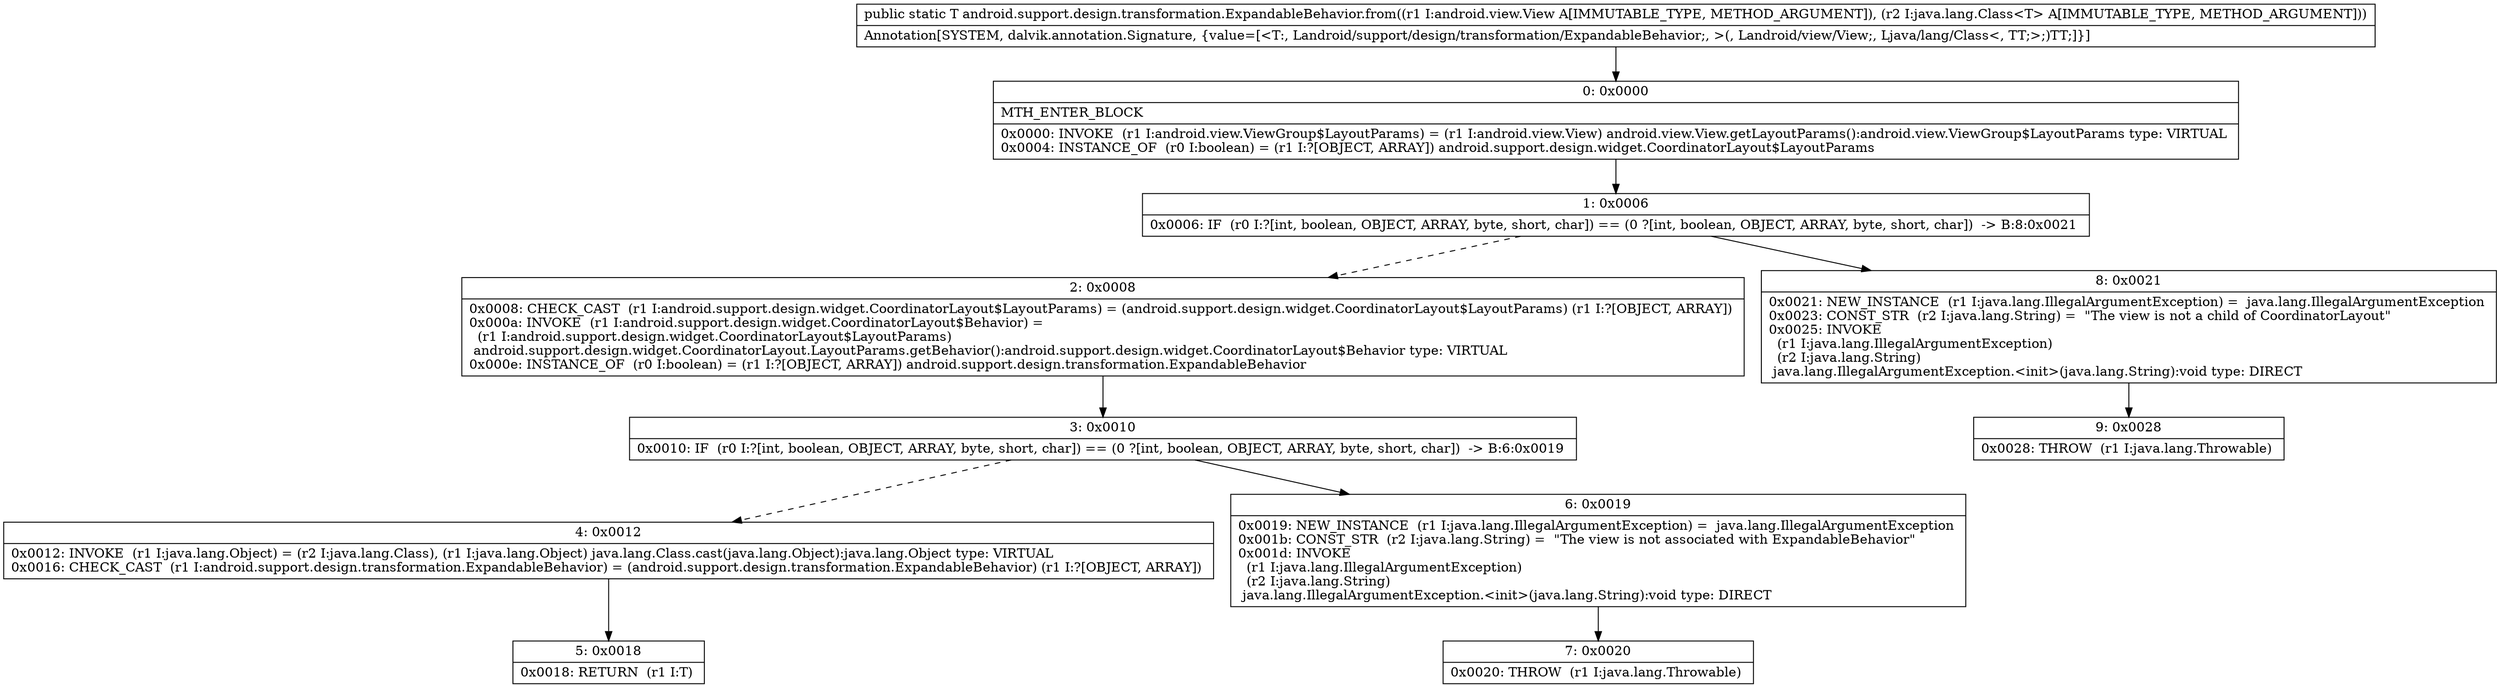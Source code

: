 digraph "CFG forandroid.support.design.transformation.ExpandableBehavior.from(Landroid\/view\/View;Ljava\/lang\/Class;)Landroid\/support\/design\/transformation\/ExpandableBehavior;" {
Node_0 [shape=record,label="{0\:\ 0x0000|MTH_ENTER_BLOCK\l|0x0000: INVOKE  (r1 I:android.view.ViewGroup$LayoutParams) = (r1 I:android.view.View) android.view.View.getLayoutParams():android.view.ViewGroup$LayoutParams type: VIRTUAL \l0x0004: INSTANCE_OF  (r0 I:boolean) = (r1 I:?[OBJECT, ARRAY]) android.support.design.widget.CoordinatorLayout$LayoutParams \l}"];
Node_1 [shape=record,label="{1\:\ 0x0006|0x0006: IF  (r0 I:?[int, boolean, OBJECT, ARRAY, byte, short, char]) == (0 ?[int, boolean, OBJECT, ARRAY, byte, short, char])  \-\> B:8:0x0021 \l}"];
Node_2 [shape=record,label="{2\:\ 0x0008|0x0008: CHECK_CAST  (r1 I:android.support.design.widget.CoordinatorLayout$LayoutParams) = (android.support.design.widget.CoordinatorLayout$LayoutParams) (r1 I:?[OBJECT, ARRAY]) \l0x000a: INVOKE  (r1 I:android.support.design.widget.CoordinatorLayout$Behavior) = \l  (r1 I:android.support.design.widget.CoordinatorLayout$LayoutParams)\l android.support.design.widget.CoordinatorLayout.LayoutParams.getBehavior():android.support.design.widget.CoordinatorLayout$Behavior type: VIRTUAL \l0x000e: INSTANCE_OF  (r0 I:boolean) = (r1 I:?[OBJECT, ARRAY]) android.support.design.transformation.ExpandableBehavior \l}"];
Node_3 [shape=record,label="{3\:\ 0x0010|0x0010: IF  (r0 I:?[int, boolean, OBJECT, ARRAY, byte, short, char]) == (0 ?[int, boolean, OBJECT, ARRAY, byte, short, char])  \-\> B:6:0x0019 \l}"];
Node_4 [shape=record,label="{4\:\ 0x0012|0x0012: INVOKE  (r1 I:java.lang.Object) = (r2 I:java.lang.Class), (r1 I:java.lang.Object) java.lang.Class.cast(java.lang.Object):java.lang.Object type: VIRTUAL \l0x0016: CHECK_CAST  (r1 I:android.support.design.transformation.ExpandableBehavior) = (android.support.design.transformation.ExpandableBehavior) (r1 I:?[OBJECT, ARRAY]) \l}"];
Node_5 [shape=record,label="{5\:\ 0x0018|0x0018: RETURN  (r1 I:T) \l}"];
Node_6 [shape=record,label="{6\:\ 0x0019|0x0019: NEW_INSTANCE  (r1 I:java.lang.IllegalArgumentException) =  java.lang.IllegalArgumentException \l0x001b: CONST_STR  (r2 I:java.lang.String) =  \"The view is not associated with ExpandableBehavior\" \l0x001d: INVOKE  \l  (r1 I:java.lang.IllegalArgumentException)\l  (r2 I:java.lang.String)\l java.lang.IllegalArgumentException.\<init\>(java.lang.String):void type: DIRECT \l}"];
Node_7 [shape=record,label="{7\:\ 0x0020|0x0020: THROW  (r1 I:java.lang.Throwable) \l}"];
Node_8 [shape=record,label="{8\:\ 0x0021|0x0021: NEW_INSTANCE  (r1 I:java.lang.IllegalArgumentException) =  java.lang.IllegalArgumentException \l0x0023: CONST_STR  (r2 I:java.lang.String) =  \"The view is not a child of CoordinatorLayout\" \l0x0025: INVOKE  \l  (r1 I:java.lang.IllegalArgumentException)\l  (r2 I:java.lang.String)\l java.lang.IllegalArgumentException.\<init\>(java.lang.String):void type: DIRECT \l}"];
Node_9 [shape=record,label="{9\:\ 0x0028|0x0028: THROW  (r1 I:java.lang.Throwable) \l}"];
MethodNode[shape=record,label="{public static T android.support.design.transformation.ExpandableBehavior.from((r1 I:android.view.View A[IMMUTABLE_TYPE, METHOD_ARGUMENT]), (r2 I:java.lang.Class\<T\> A[IMMUTABLE_TYPE, METHOD_ARGUMENT]))  | Annotation[SYSTEM, dalvik.annotation.Signature, \{value=[\<T:, Landroid\/support\/design\/transformation\/ExpandableBehavior;, \>(, Landroid\/view\/View;, Ljava\/lang\/Class\<, TT;\>;)TT;]\}]\l}"];
MethodNode -> Node_0;
Node_0 -> Node_1;
Node_1 -> Node_2[style=dashed];
Node_1 -> Node_8;
Node_2 -> Node_3;
Node_3 -> Node_4[style=dashed];
Node_3 -> Node_6;
Node_4 -> Node_5;
Node_6 -> Node_7;
Node_8 -> Node_9;
}

